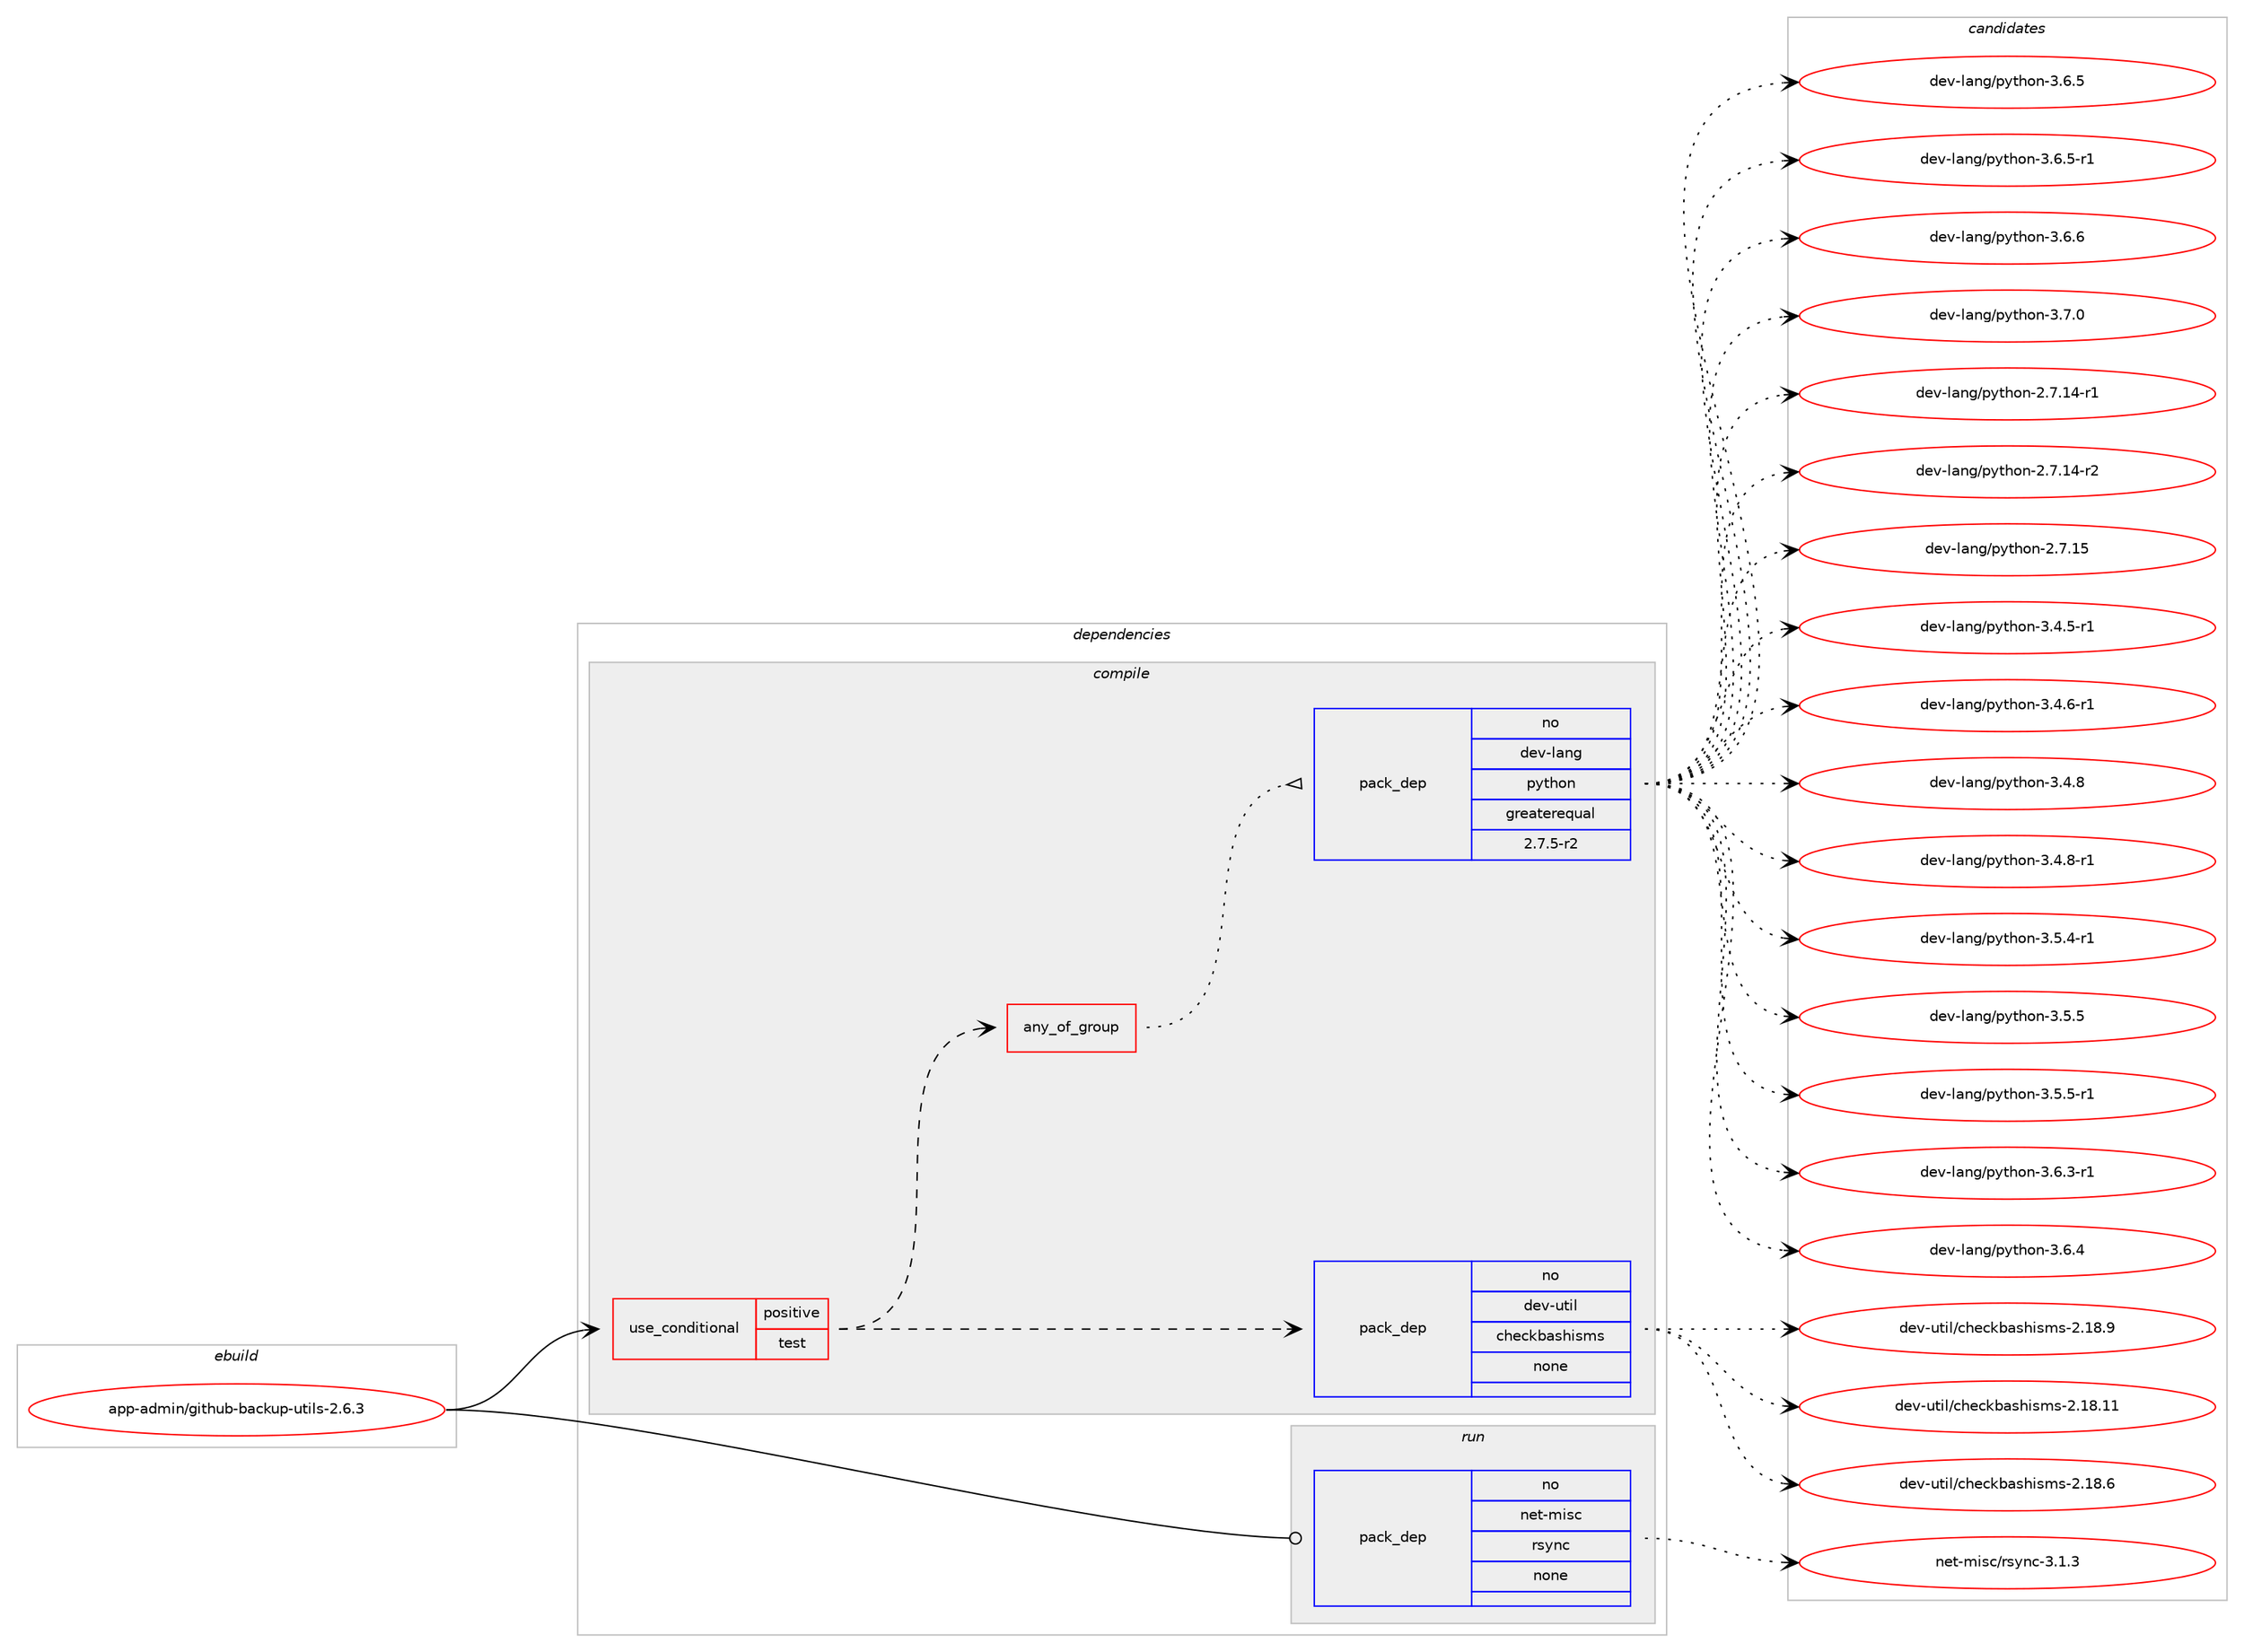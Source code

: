 digraph prolog {

# *************
# Graph options
# *************

newrank=true;
concentrate=true;
compound=true;
graph [rankdir=LR,fontname=Helvetica,fontsize=10,ranksep=1.5];#, ranksep=2.5, nodesep=0.2];
edge  [arrowhead=vee];
node  [fontname=Helvetica,fontsize=10];

# **********
# The ebuild
# **********

subgraph cluster_leftcol {
color=gray;
rank=same;
label=<<i>ebuild</i>>;
id [label="app-admin/github-backup-utils-2.6.3", color=red, width=4, href="../app-admin/github-backup-utils-2.6.3.svg"];
}

# ****************
# The dependencies
# ****************

subgraph cluster_midcol {
color=gray;
label=<<i>dependencies</i>>;
subgraph cluster_compile {
fillcolor="#eeeeee";
style=filled;
label=<<i>compile</i>>;
subgraph cond58 {
dependency421 [label=<<TABLE BORDER="0" CELLBORDER="1" CELLSPACING="0" CELLPADDING="4"><TR><TD ROWSPAN="3" CELLPADDING="10">use_conditional</TD></TR><TR><TD>positive</TD></TR><TR><TD>test</TD></TR></TABLE>>, shape=none, color=red];
subgraph pack329 {
dependency422 [label=<<TABLE BORDER="0" CELLBORDER="1" CELLSPACING="0" CELLPADDING="4" WIDTH="220"><TR><TD ROWSPAN="6" CELLPADDING="30">pack_dep</TD></TR><TR><TD WIDTH="110">no</TD></TR><TR><TD>dev-util</TD></TR><TR><TD>checkbashisms</TD></TR><TR><TD>none</TD></TR><TR><TD></TD></TR></TABLE>>, shape=none, color=blue];
}
dependency421:e -> dependency422:w [weight=20,style="dashed",arrowhead="vee"];
subgraph any36 {
dependency423 [label=<<TABLE BORDER="0" CELLBORDER="1" CELLSPACING="0" CELLPADDING="4"><TR><TD CELLPADDING="10">any_of_group</TD></TR></TABLE>>, shape=none, color=red];subgraph pack330 {
dependency424 [label=<<TABLE BORDER="0" CELLBORDER="1" CELLSPACING="0" CELLPADDING="4" WIDTH="220"><TR><TD ROWSPAN="6" CELLPADDING="30">pack_dep</TD></TR><TR><TD WIDTH="110">no</TD></TR><TR><TD>dev-lang</TD></TR><TR><TD>python</TD></TR><TR><TD>greaterequal</TD></TR><TR><TD>2.7.5-r2</TD></TR></TABLE>>, shape=none, color=blue];
}
dependency423:e -> dependency424:w [weight=20,style="dotted",arrowhead="oinv"];
}
dependency421:e -> dependency423:w [weight=20,style="dashed",arrowhead="vee"];
}
id:e -> dependency421:w [weight=20,style="solid",arrowhead="vee"];
}
subgraph cluster_compileandrun {
fillcolor="#eeeeee";
style=filled;
label=<<i>compile and run</i>>;
}
subgraph cluster_run {
fillcolor="#eeeeee";
style=filled;
label=<<i>run</i>>;
subgraph pack331 {
dependency425 [label=<<TABLE BORDER="0" CELLBORDER="1" CELLSPACING="0" CELLPADDING="4" WIDTH="220"><TR><TD ROWSPAN="6" CELLPADDING="30">pack_dep</TD></TR><TR><TD WIDTH="110">no</TD></TR><TR><TD>net-misc</TD></TR><TR><TD>rsync</TD></TR><TR><TD>none</TD></TR><TR><TD></TD></TR></TABLE>>, shape=none, color=blue];
}
id:e -> dependency425:w [weight=20,style="solid",arrowhead="odot"];
}
}

# **************
# The candidates
# **************

subgraph cluster_choices {
rank=same;
color=gray;
label=<<i>candidates</i>>;

subgraph choice329 {
color=black;
nodesep=1;
choice1001011184511711610510847991041019910798971151041051151091154550464956464949 [label="dev-util/checkbashisms-2.18.11", color=red, width=4,href="../dev-util/checkbashisms-2.18.11.svg"];
choice10010111845117116105108479910410199107989711510410511510911545504649564654 [label="dev-util/checkbashisms-2.18.6", color=red, width=4,href="../dev-util/checkbashisms-2.18.6.svg"];
choice10010111845117116105108479910410199107989711510410511510911545504649564657 [label="dev-util/checkbashisms-2.18.9", color=red, width=4,href="../dev-util/checkbashisms-2.18.9.svg"];
dependency422:e -> choice1001011184511711610510847991041019910798971151041051151091154550464956464949:w [style=dotted,weight="100"];
dependency422:e -> choice10010111845117116105108479910410199107989711510410511510911545504649564654:w [style=dotted,weight="100"];
dependency422:e -> choice10010111845117116105108479910410199107989711510410511510911545504649564657:w [style=dotted,weight="100"];
}
subgraph choice330 {
color=black;
nodesep=1;
choice100101118451089711010347112121116104111110455046554649524511449 [label="dev-lang/python-2.7.14-r1", color=red, width=4,href="../dev-lang/python-2.7.14-r1.svg"];
choice100101118451089711010347112121116104111110455046554649524511450 [label="dev-lang/python-2.7.14-r2", color=red, width=4,href="../dev-lang/python-2.7.14-r2.svg"];
choice10010111845108971101034711212111610411111045504655464953 [label="dev-lang/python-2.7.15", color=red, width=4,href="../dev-lang/python-2.7.15.svg"];
choice1001011184510897110103471121211161041111104551465246534511449 [label="dev-lang/python-3.4.5-r1", color=red, width=4,href="../dev-lang/python-3.4.5-r1.svg"];
choice1001011184510897110103471121211161041111104551465246544511449 [label="dev-lang/python-3.4.6-r1", color=red, width=4,href="../dev-lang/python-3.4.6-r1.svg"];
choice100101118451089711010347112121116104111110455146524656 [label="dev-lang/python-3.4.8", color=red, width=4,href="../dev-lang/python-3.4.8.svg"];
choice1001011184510897110103471121211161041111104551465246564511449 [label="dev-lang/python-3.4.8-r1", color=red, width=4,href="../dev-lang/python-3.4.8-r1.svg"];
choice1001011184510897110103471121211161041111104551465346524511449 [label="dev-lang/python-3.5.4-r1", color=red, width=4,href="../dev-lang/python-3.5.4-r1.svg"];
choice100101118451089711010347112121116104111110455146534653 [label="dev-lang/python-3.5.5", color=red, width=4,href="../dev-lang/python-3.5.5.svg"];
choice1001011184510897110103471121211161041111104551465346534511449 [label="dev-lang/python-3.5.5-r1", color=red, width=4,href="../dev-lang/python-3.5.5-r1.svg"];
choice1001011184510897110103471121211161041111104551465446514511449 [label="dev-lang/python-3.6.3-r1", color=red, width=4,href="../dev-lang/python-3.6.3-r1.svg"];
choice100101118451089711010347112121116104111110455146544652 [label="dev-lang/python-3.6.4", color=red, width=4,href="../dev-lang/python-3.6.4.svg"];
choice100101118451089711010347112121116104111110455146544653 [label="dev-lang/python-3.6.5", color=red, width=4,href="../dev-lang/python-3.6.5.svg"];
choice1001011184510897110103471121211161041111104551465446534511449 [label="dev-lang/python-3.6.5-r1", color=red, width=4,href="../dev-lang/python-3.6.5-r1.svg"];
choice100101118451089711010347112121116104111110455146544654 [label="dev-lang/python-3.6.6", color=red, width=4,href="../dev-lang/python-3.6.6.svg"];
choice100101118451089711010347112121116104111110455146554648 [label="dev-lang/python-3.7.0", color=red, width=4,href="../dev-lang/python-3.7.0.svg"];
dependency424:e -> choice100101118451089711010347112121116104111110455046554649524511449:w [style=dotted,weight="100"];
dependency424:e -> choice100101118451089711010347112121116104111110455046554649524511450:w [style=dotted,weight="100"];
dependency424:e -> choice10010111845108971101034711212111610411111045504655464953:w [style=dotted,weight="100"];
dependency424:e -> choice1001011184510897110103471121211161041111104551465246534511449:w [style=dotted,weight="100"];
dependency424:e -> choice1001011184510897110103471121211161041111104551465246544511449:w [style=dotted,weight="100"];
dependency424:e -> choice100101118451089711010347112121116104111110455146524656:w [style=dotted,weight="100"];
dependency424:e -> choice1001011184510897110103471121211161041111104551465246564511449:w [style=dotted,weight="100"];
dependency424:e -> choice1001011184510897110103471121211161041111104551465346524511449:w [style=dotted,weight="100"];
dependency424:e -> choice100101118451089711010347112121116104111110455146534653:w [style=dotted,weight="100"];
dependency424:e -> choice1001011184510897110103471121211161041111104551465346534511449:w [style=dotted,weight="100"];
dependency424:e -> choice1001011184510897110103471121211161041111104551465446514511449:w [style=dotted,weight="100"];
dependency424:e -> choice100101118451089711010347112121116104111110455146544652:w [style=dotted,weight="100"];
dependency424:e -> choice100101118451089711010347112121116104111110455146544653:w [style=dotted,weight="100"];
dependency424:e -> choice1001011184510897110103471121211161041111104551465446534511449:w [style=dotted,weight="100"];
dependency424:e -> choice100101118451089711010347112121116104111110455146544654:w [style=dotted,weight="100"];
dependency424:e -> choice100101118451089711010347112121116104111110455146554648:w [style=dotted,weight="100"];
}
subgraph choice331 {
color=black;
nodesep=1;
choice11010111645109105115994711411512111099455146494651 [label="net-misc/rsync-3.1.3", color=red, width=4,href="../net-misc/rsync-3.1.3.svg"];
dependency425:e -> choice11010111645109105115994711411512111099455146494651:w [style=dotted,weight="100"];
}
}

}
